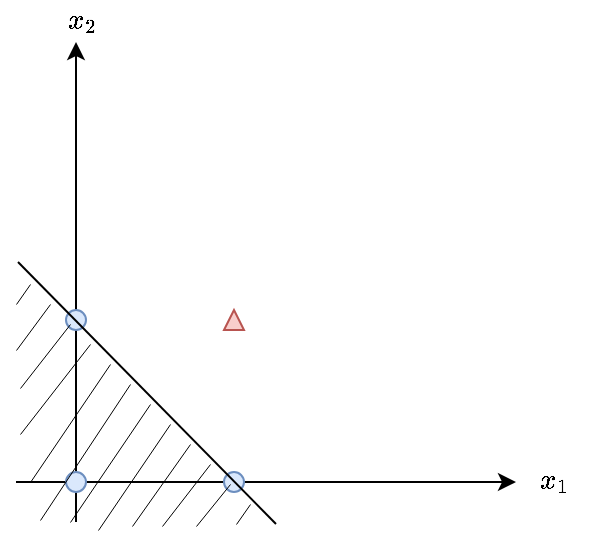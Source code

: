 <mxfile>
    <diagram id="CRw8P9MmSLmdwdjSvMV_" name="ページ1">
        <mxGraphModel dx="368" dy="446" grid="0" gridSize="10" guides="0" tooltips="1" connect="1" arrows="1" fold="1" page="1" pageScale="1" pageWidth="827" pageHeight="1169" math="1" shadow="0">
            <root>
                <mxCell id="0"/>
                <mxCell id="1" parent="0"/>
                <mxCell id="2" value="" style="endArrow=classic;html=1;" edge="1" parent="1">
                    <mxGeometry width="50" height="50" relative="1" as="geometry">
                        <mxPoint x="280" y="420" as="sourcePoint"/>
                        <mxPoint x="280" y="180" as="targetPoint"/>
                    </mxGeometry>
                </mxCell>
                <mxCell id="3" value="" style="endArrow=classic;html=1;" edge="1" parent="1">
                    <mxGeometry width="50" height="50" relative="1" as="geometry">
                        <mxPoint x="250" y="400" as="sourcePoint"/>
                        <mxPoint x="500" y="400" as="targetPoint"/>
                    </mxGeometry>
                </mxCell>
                <mxCell id="5" value="" style="ellipse;whiteSpace=wrap;html=1;aspect=fixed;fillColor=#dae8fc;strokeColor=#6c8ebf;" vertex="1" parent="1">
                    <mxGeometry x="275" y="395" width="10" height="10" as="geometry"/>
                </mxCell>
                <mxCell id="6" value="" style="ellipse;whiteSpace=wrap;html=1;aspect=fixed;fillColor=#dae8fc;strokeColor=#6c8ebf;" vertex="1" parent="1">
                    <mxGeometry x="354" y="395" width="10" height="10" as="geometry"/>
                </mxCell>
                <mxCell id="7" value="" style="ellipse;whiteSpace=wrap;html=1;aspect=fixed;fillColor=#dae8fc;strokeColor=#6c8ebf;" vertex="1" parent="1">
                    <mxGeometry x="275" y="314" width="10" height="10" as="geometry"/>
                </mxCell>
                <mxCell id="8" value="" style="triangle;whiteSpace=wrap;html=1;fillColor=#f8cecc;rotation=-90;strokeColor=#b85450;" vertex="1" parent="1">
                    <mxGeometry x="354" y="314" width="10" height="10" as="geometry"/>
                </mxCell>
                <mxCell id="9" value="" style="endArrow=none;html=1;" edge="1" parent="1">
                    <mxGeometry width="50" height="50" relative="1" as="geometry">
                        <mxPoint x="251" y="290" as="sourcePoint"/>
                        <mxPoint x="380" y="421" as="targetPoint"/>
                    </mxGeometry>
                </mxCell>
                <mxCell id="20" value="" style="endArrow=none;html=1;strokeWidth=0.5;" edge="1" parent="1">
                    <mxGeometry width="50" height="50" relative="1" as="geometry">
                        <mxPoint x="250" y="311" as="sourcePoint"/>
                        <mxPoint x="257" y="301" as="targetPoint"/>
                    </mxGeometry>
                </mxCell>
                <mxCell id="21" value="" style="endArrow=none;html=1;strokeWidth=0.5;" edge="1" parent="1">
                    <mxGeometry width="50" height="50" relative="1" as="geometry">
                        <mxPoint x="250" y="334" as="sourcePoint"/>
                        <mxPoint x="267" y="311" as="targetPoint"/>
                    </mxGeometry>
                </mxCell>
                <mxCell id="22" value="" style="endArrow=none;html=1;strokeWidth=0.5;" edge="1" parent="1">
                    <mxGeometry width="50" height="50" relative="1" as="geometry">
                        <mxPoint x="252" y="353" as="sourcePoint"/>
                        <mxPoint x="277" y="321" as="targetPoint"/>
                    </mxGeometry>
                </mxCell>
                <mxCell id="23" value="" style="endArrow=none;html=1;strokeWidth=0.5;" edge="1" parent="1">
                    <mxGeometry width="50" height="50" relative="1" as="geometry">
                        <mxPoint x="252" y="376" as="sourcePoint"/>
                        <mxPoint x="287" y="331" as="targetPoint"/>
                    </mxGeometry>
                </mxCell>
                <mxCell id="24" value="" style="endArrow=none;html=1;strokeWidth=0.5;" edge="1" parent="1">
                    <mxGeometry width="50" height="50" relative="1" as="geometry">
                        <mxPoint x="257" y="400" as="sourcePoint"/>
                        <mxPoint x="297" y="341" as="targetPoint"/>
                    </mxGeometry>
                </mxCell>
                <mxCell id="25" value="" style="endArrow=none;html=1;strokeWidth=0.5;" edge="1" parent="1">
                    <mxGeometry width="50" height="50" relative="1" as="geometry">
                        <mxPoint x="262" y="419" as="sourcePoint"/>
                        <mxPoint x="307" y="351" as="targetPoint"/>
                    </mxGeometry>
                </mxCell>
                <mxCell id="26" value="" style="endArrow=none;html=1;strokeWidth=0.5;" edge="1" parent="1">
                    <mxGeometry width="50" height="50" relative="1" as="geometry">
                        <mxPoint x="277" y="420" as="sourcePoint"/>
                        <mxPoint x="317" y="361" as="targetPoint"/>
                    </mxGeometry>
                </mxCell>
                <mxCell id="27" value="" style="endArrow=none;html=1;strokeWidth=0.5;" edge="1" parent="1">
                    <mxGeometry width="50" height="50" relative="1" as="geometry">
                        <mxPoint x="291" y="424" as="sourcePoint"/>
                        <mxPoint x="327" y="371" as="targetPoint"/>
                    </mxGeometry>
                </mxCell>
                <mxCell id="28" value="" style="endArrow=none;html=1;strokeWidth=0.5;" edge="1" parent="1">
                    <mxGeometry width="50" height="50" relative="1" as="geometry">
                        <mxPoint x="308" y="422" as="sourcePoint"/>
                        <mxPoint x="337" y="381" as="targetPoint"/>
                    </mxGeometry>
                </mxCell>
                <mxCell id="29" value="" style="endArrow=none;html=1;strokeWidth=0.5;" edge="1" parent="1">
                    <mxGeometry width="50" height="50" relative="1" as="geometry">
                        <mxPoint x="323" y="422" as="sourcePoint"/>
                        <mxPoint x="347" y="391" as="targetPoint"/>
                    </mxGeometry>
                </mxCell>
                <mxCell id="30" value="" style="endArrow=none;html=1;strokeWidth=0.5;" edge="1" parent="1">
                    <mxGeometry width="50" height="50" relative="1" as="geometry">
                        <mxPoint x="340" y="422" as="sourcePoint"/>
                        <mxPoint x="357" y="401" as="targetPoint"/>
                    </mxGeometry>
                </mxCell>
                <mxCell id="31" value="" style="endArrow=none;html=1;strokeWidth=0.5;" edge="1" parent="1">
                    <mxGeometry width="50" height="50" relative="1" as="geometry">
                        <mxPoint x="360" y="421" as="sourcePoint"/>
                        <mxPoint x="367" y="411" as="targetPoint"/>
                    </mxGeometry>
                </mxCell>
                <mxCell id="34" value="`x_1`" style="text;html=1;strokeColor=none;fillColor=none;align=center;verticalAlign=middle;whiteSpace=wrap;rounded=0;" vertex="1" parent="1">
                    <mxGeometry x="499" y="389" width="40" height="20" as="geometry"/>
                </mxCell>
                <mxCell id="35" value="`x_2`" style="text;html=1;strokeColor=none;fillColor=none;align=center;verticalAlign=middle;whiteSpace=wrap;rounded=0;" vertex="1" parent="1">
                    <mxGeometry x="263" y="159" width="40" height="20" as="geometry"/>
                </mxCell>
            </root>
        </mxGraphModel>
    </diagram>
</mxfile>